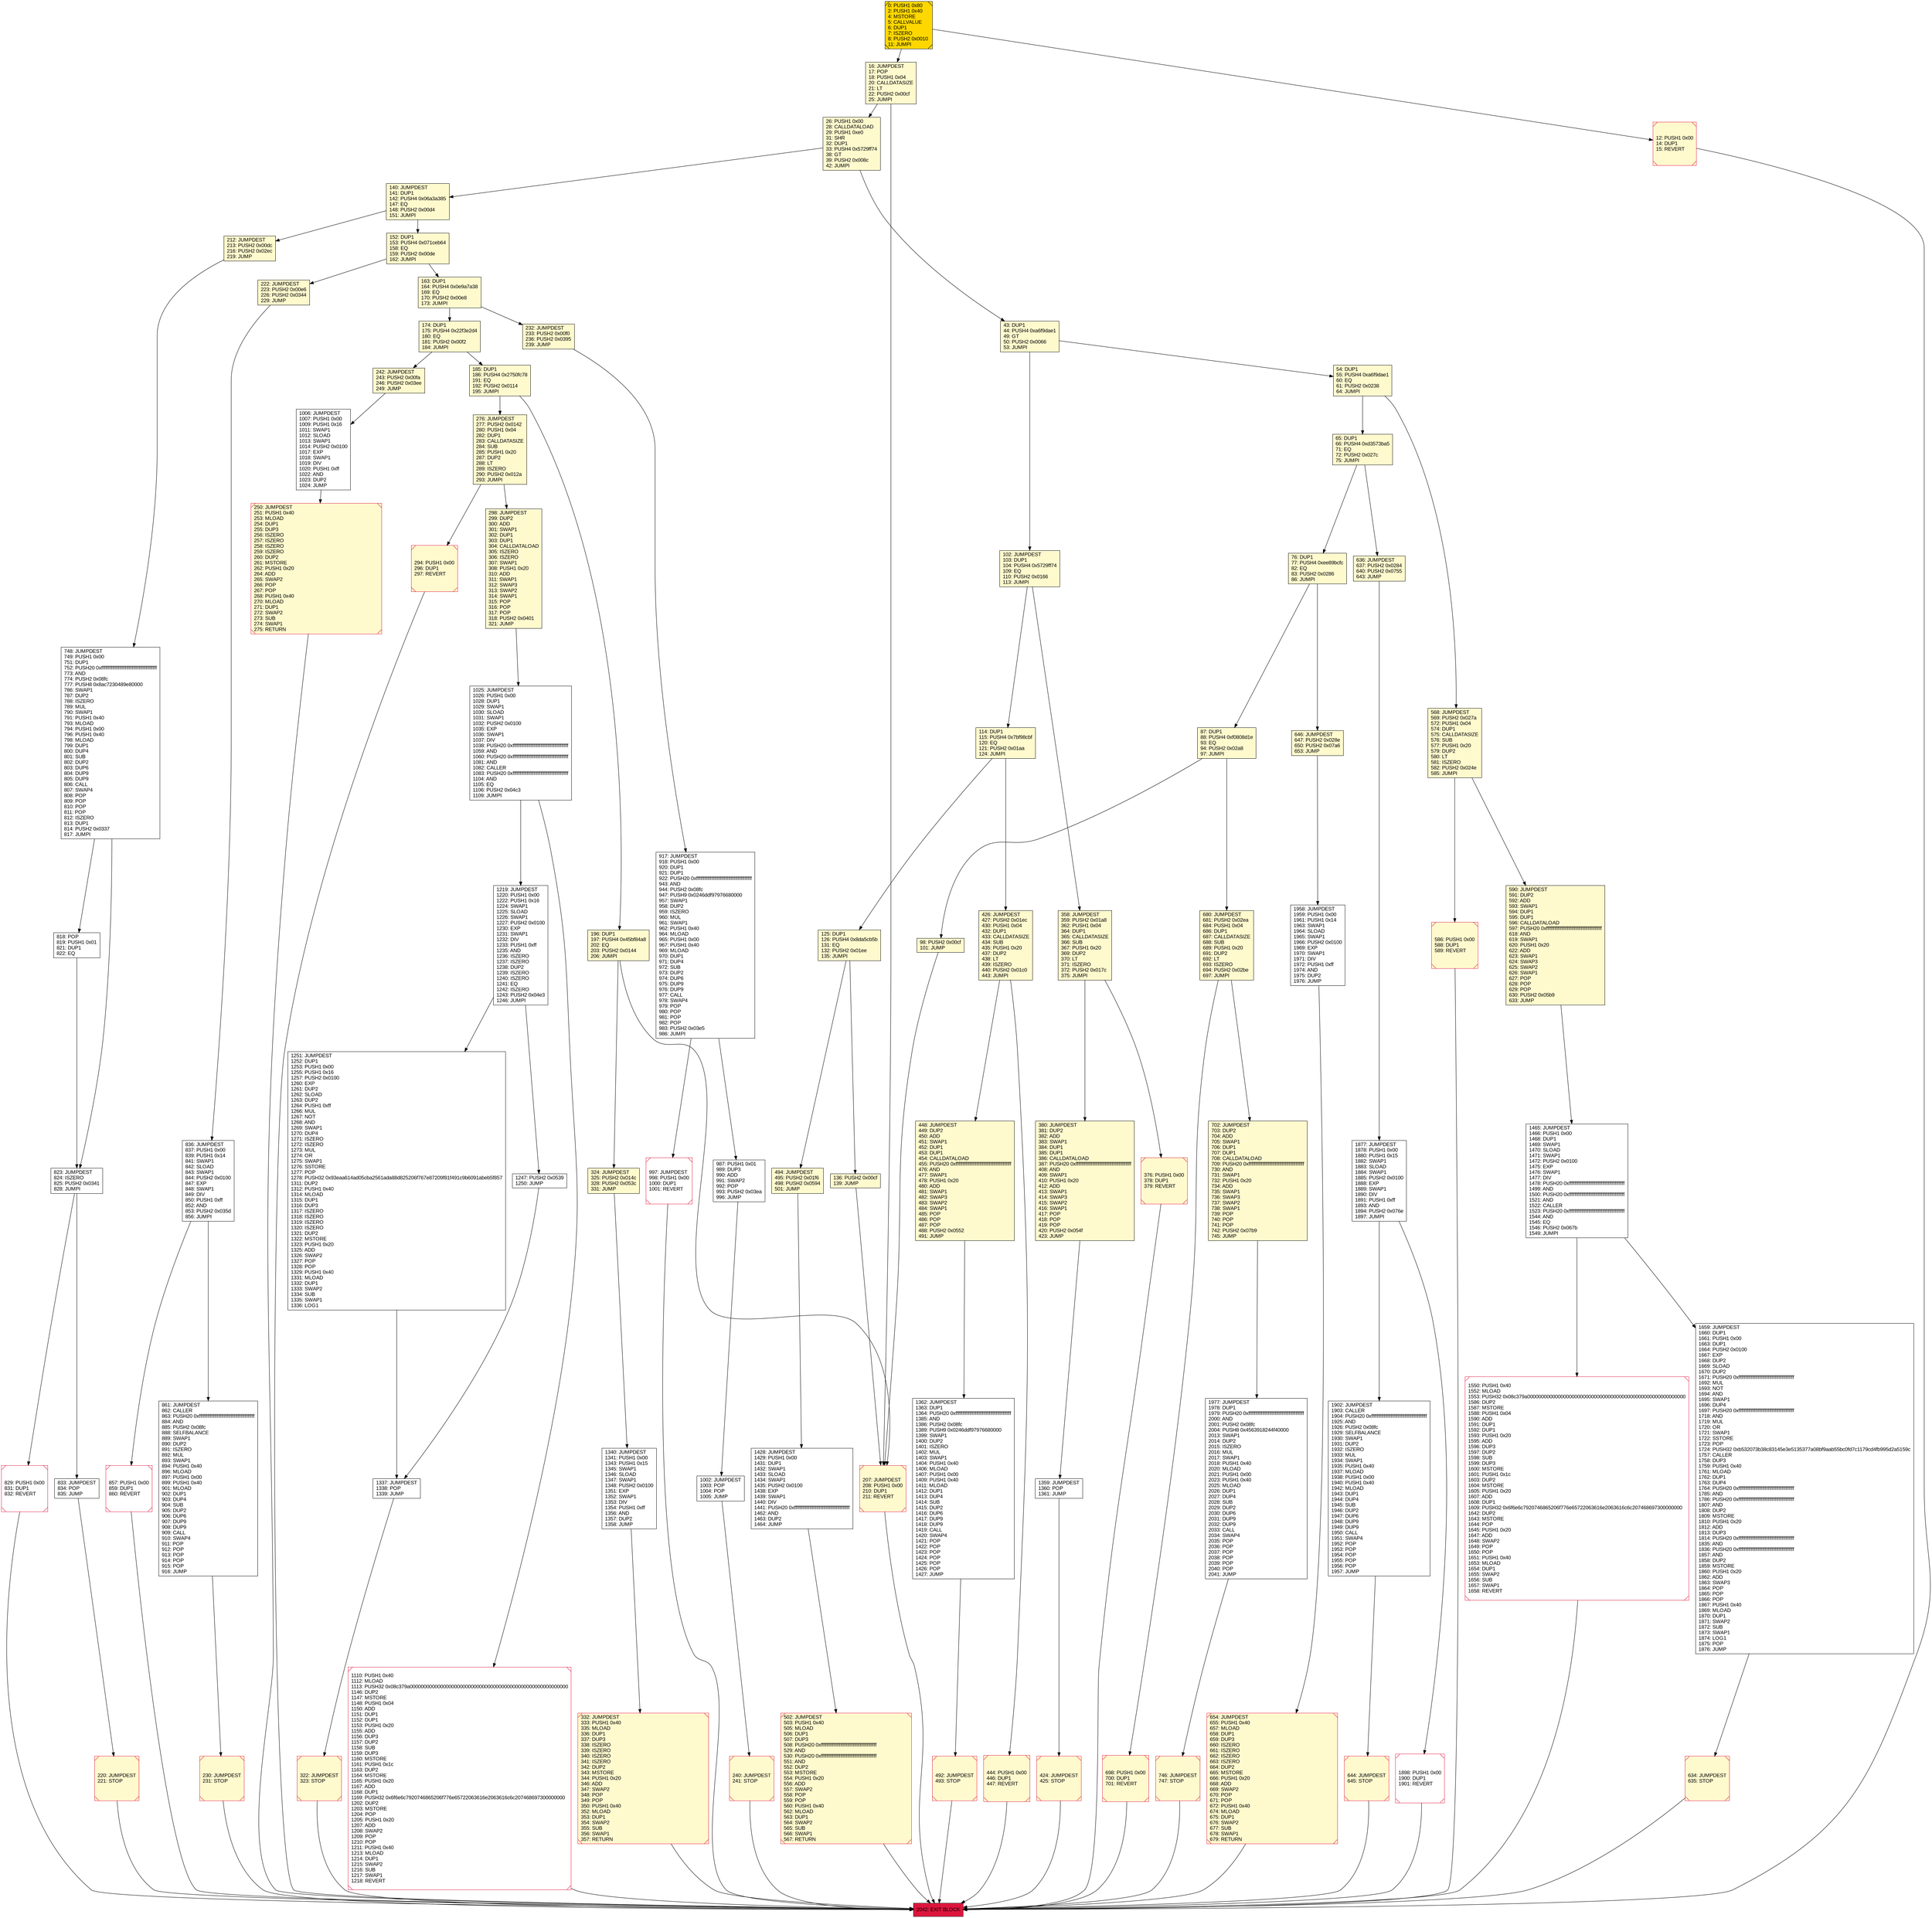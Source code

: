 digraph G {
bgcolor=transparent rankdir=UD;
node [shape=box style=filled color=black fillcolor=white fontname=arial fontcolor=black];
1251 [label="1251: JUMPDEST\l1252: DUP1\l1253: PUSH1 0x00\l1255: PUSH1 0x16\l1257: PUSH2 0x0100\l1260: EXP\l1261: DUP2\l1262: SLOAD\l1263: DUP2\l1264: PUSH1 0xff\l1266: MUL\l1267: NOT\l1268: AND\l1269: SWAP1\l1270: DUP4\l1271: ISZERO\l1272: ISZERO\l1273: MUL\l1274: OR\l1275: SWAP1\l1276: SSTORE\l1277: POP\l1278: PUSH32 0x93eaa614ad05cba2561ada88d825206f767e87209f81f491c9b6091abeb5f857\l1311: DUP2\l1312: PUSH1 0x40\l1314: MLOAD\l1315: DUP1\l1316: DUP3\l1317: ISZERO\l1318: ISZERO\l1319: ISZERO\l1320: ISZERO\l1321: DUP2\l1322: MSTORE\l1323: PUSH1 0x20\l1325: ADD\l1326: SWAP2\l1327: POP\l1328: POP\l1329: PUSH1 0x40\l1331: MLOAD\l1332: DUP1\l1333: SWAP2\l1334: SUB\l1335: SWAP1\l1336: LOG1\l" ];
65 [label="65: DUP1\l66: PUSH4 0xd3573ba5\l71: EQ\l72: PUSH2 0x027c\l75: JUMPI\l" fillcolor=lemonchiffon ];
426 [label="426: JUMPDEST\l427: PUSH2 0x01ec\l430: PUSH1 0x04\l432: DUP1\l433: CALLDATASIZE\l434: SUB\l435: PUSH1 0x20\l437: DUP2\l438: LT\l439: ISZERO\l440: PUSH2 0x01c0\l443: JUMPI\l" fillcolor=lemonchiffon ];
294 [label="294: PUSH1 0x00\l296: DUP1\l297: REVERT\l" fillcolor=lemonchiffon shape=Msquare color=crimson ];
1025 [label="1025: JUMPDEST\l1026: PUSH1 0x00\l1028: DUP1\l1029: SWAP1\l1030: SLOAD\l1031: SWAP1\l1032: PUSH2 0x0100\l1035: EXP\l1036: SWAP1\l1037: DIV\l1038: PUSH20 0xffffffffffffffffffffffffffffffffffffffff\l1059: AND\l1060: PUSH20 0xffffffffffffffffffffffffffffffffffffffff\l1081: AND\l1082: CALLER\l1083: PUSH20 0xffffffffffffffffffffffffffffffffffffffff\l1104: AND\l1105: EQ\l1106: PUSH2 0x04c3\l1109: JUMPI\l" ];
222 [label="222: JUMPDEST\l223: PUSH2 0x00e6\l226: PUSH2 0x0344\l229: JUMP\l" fillcolor=lemonchiffon ];
276 [label="276: JUMPDEST\l277: PUSH2 0x0142\l280: PUSH1 0x04\l282: DUP1\l283: CALLDATASIZE\l284: SUB\l285: PUSH1 0x20\l287: DUP2\l288: LT\l289: ISZERO\l290: PUSH2 0x012a\l293: JUMPI\l" fillcolor=lemonchiffon ];
646 [label="646: JUMPDEST\l647: PUSH2 0x028e\l650: PUSH2 0x07a6\l653: JUMP\l" fillcolor=lemonchiffon ];
644 [label="644: JUMPDEST\l645: STOP\l" fillcolor=lemonchiffon shape=Msquare color=crimson ];
98 [label="98: PUSH2 0x00cf\l101: JUMP\l" fillcolor=lemonchiffon ];
43 [label="43: DUP1\l44: PUSH4 0xa6f9dae1\l49: GT\l50: PUSH2 0x0066\l53: JUMPI\l" fillcolor=lemonchiffon ];
174 [label="174: DUP1\l175: PUSH4 0x22f3e2d4\l180: EQ\l181: PUSH2 0x00f2\l184: JUMPI\l" fillcolor=lemonchiffon ];
125 [label="125: DUP1\l126: PUSH4 0x8da5cb5b\l131: EQ\l132: PUSH2 0x01ee\l135: JUMPI\l" fillcolor=lemonchiffon ];
748 [label="748: JUMPDEST\l749: PUSH1 0x00\l751: DUP1\l752: PUSH20 0xffffffffffffffffffffffffffffffffffffffff\l773: AND\l774: PUSH2 0x08fc\l777: PUSH8 0x8ac7230489e80000\l786: SWAP1\l787: DUP2\l788: ISZERO\l789: MUL\l790: SWAP1\l791: PUSH1 0x40\l793: MLOAD\l794: PUSH1 0x00\l796: PUSH1 0x40\l798: MLOAD\l799: DUP1\l800: DUP4\l801: SUB\l802: DUP2\l803: DUP6\l804: DUP9\l805: DUP9\l806: CALL\l807: SWAP4\l808: POP\l809: POP\l810: POP\l811: POP\l812: ISZERO\l813: DUP1\l814: PUSH2 0x0337\l817: JUMPI\l" ];
1902 [label="1902: JUMPDEST\l1903: CALLER\l1904: PUSH20 0xffffffffffffffffffffffffffffffffffffffff\l1925: AND\l1926: PUSH2 0x08fc\l1929: SELFBALANCE\l1930: SWAP1\l1931: DUP2\l1932: ISZERO\l1933: MUL\l1934: SWAP1\l1935: PUSH1 0x40\l1937: MLOAD\l1938: PUSH1 0x00\l1940: PUSH1 0x40\l1942: MLOAD\l1943: DUP1\l1944: DUP4\l1945: SUB\l1946: DUP2\l1947: DUP6\l1948: DUP9\l1949: DUP9\l1950: CALL\l1951: SWAP4\l1952: POP\l1953: POP\l1954: POP\l1955: POP\l1956: POP\l1957: JUMP\l" ];
212 [label="212: JUMPDEST\l213: PUSH2 0x00dc\l216: PUSH2 0x02ec\l219: JUMP\l" fillcolor=lemonchiffon ];
0 [label="0: PUSH1 0x80\l2: PUSH1 0x40\l4: MSTORE\l5: CALLVALUE\l6: DUP1\l7: ISZERO\l8: PUSH2 0x0010\l11: JUMPI\l" fillcolor=lemonchiffon shape=Msquare fillcolor=gold ];
917 [label="917: JUMPDEST\l918: PUSH1 0x00\l920: DUP1\l921: DUP1\l922: PUSH20 0xffffffffffffffffffffffffffffffffffffffff\l943: AND\l944: PUSH2 0x08fc\l947: PUSH9 0x0246ddf97976680000\l957: SWAP1\l958: DUP2\l959: ISZERO\l960: MUL\l961: SWAP1\l962: PUSH1 0x40\l964: MLOAD\l965: PUSH1 0x00\l967: PUSH1 0x40\l969: MLOAD\l970: DUP1\l971: DUP4\l972: SUB\l973: DUP2\l974: DUP6\l975: DUP9\l976: DUP9\l977: CALL\l978: SWAP4\l979: POP\l980: POP\l981: POP\l982: POP\l983: PUSH2 0x03e5\l986: JUMPI\l" ];
698 [label="698: PUSH1 0x00\l700: DUP1\l701: REVERT\l" fillcolor=lemonchiffon shape=Msquare color=crimson ];
829 [label="829: PUSH1 0x00\l831: DUP1\l832: REVERT\l" shape=Msquare color=crimson ];
444 [label="444: PUSH1 0x00\l446: DUP1\l447: REVERT\l" fillcolor=lemonchiffon shape=Msquare color=crimson ];
1337 [label="1337: JUMPDEST\l1338: POP\l1339: JUMP\l" ];
1002 [label="1002: JUMPDEST\l1003: POP\l1004: POP\l1005: JUMP\l" ];
140 [label="140: JUMPDEST\l141: DUP1\l142: PUSH4 0x06a3a385\l147: EQ\l148: PUSH2 0x00d4\l151: JUMPI\l" fillcolor=lemonchiffon ];
1428 [label="1428: JUMPDEST\l1429: PUSH1 0x00\l1431: DUP1\l1432: SWAP1\l1433: SLOAD\l1434: SWAP1\l1435: PUSH2 0x0100\l1438: EXP\l1439: SWAP1\l1440: DIV\l1441: PUSH20 0xffffffffffffffffffffffffffffffffffffffff\l1462: AND\l1463: DUP2\l1464: JUMP\l" ];
861 [label="861: JUMPDEST\l862: CALLER\l863: PUSH20 0xffffffffffffffffffffffffffffffffffffffff\l884: AND\l885: PUSH2 0x08fc\l888: SELFBALANCE\l889: SWAP1\l890: DUP2\l891: ISZERO\l892: MUL\l893: SWAP1\l894: PUSH1 0x40\l896: MLOAD\l897: PUSH1 0x00\l899: PUSH1 0x40\l901: MLOAD\l902: DUP1\l903: DUP4\l904: SUB\l905: DUP2\l906: DUP6\l907: DUP9\l908: DUP9\l909: CALL\l910: SWAP4\l911: POP\l912: POP\l913: POP\l914: POP\l915: POP\l916: JUMP\l" ];
1247 [label="1247: PUSH2 0x0539\l1250: JUMP\l" ];
502 [label="502: JUMPDEST\l503: PUSH1 0x40\l505: MLOAD\l506: DUP1\l507: DUP3\l508: PUSH20 0xffffffffffffffffffffffffffffffffffffffff\l529: AND\l530: PUSH20 0xffffffffffffffffffffffffffffffffffffffff\l551: AND\l552: DUP2\l553: MSTORE\l554: PUSH1 0x20\l556: ADD\l557: SWAP2\l558: POP\l559: POP\l560: PUSH1 0x40\l562: MLOAD\l563: DUP1\l564: SWAP2\l565: SUB\l566: SWAP1\l567: RETURN\l" fillcolor=lemonchiffon shape=Msquare color=crimson ];
102 [label="102: JUMPDEST\l103: DUP1\l104: PUSH4 0x5729ff74\l109: EQ\l110: PUSH2 0x0166\l113: JUMPI\l" fillcolor=lemonchiffon ];
1362 [label="1362: JUMPDEST\l1363: DUP1\l1364: PUSH20 0xffffffffffffffffffffffffffffffffffffffff\l1385: AND\l1386: PUSH2 0x08fc\l1389: PUSH9 0x0246ddf97976680000\l1399: SWAP1\l1400: DUP2\l1401: ISZERO\l1402: MUL\l1403: SWAP1\l1404: PUSH1 0x40\l1406: MLOAD\l1407: PUSH1 0x00\l1409: PUSH1 0x40\l1411: MLOAD\l1412: DUP1\l1413: DUP4\l1414: SUB\l1415: DUP2\l1416: DUP6\l1417: DUP9\l1418: DUP9\l1419: CALL\l1420: SWAP4\l1421: POP\l1422: POP\l1423: POP\l1424: POP\l1425: POP\l1426: POP\l1427: JUMP\l" ];
114 [label="114: DUP1\l115: PUSH4 0x7bf98cbf\l120: EQ\l121: PUSH2 0x01aa\l124: JUMPI\l" fillcolor=lemonchiffon ];
1340 [label="1340: JUMPDEST\l1341: PUSH1 0x00\l1343: PUSH1 0x15\l1345: SWAP1\l1346: SLOAD\l1347: SWAP1\l1348: PUSH2 0x0100\l1351: EXP\l1352: SWAP1\l1353: DIV\l1354: PUSH1 0xff\l1356: AND\l1357: DUP2\l1358: JUMP\l" ];
818 [label="818: POP\l819: PUSH1 0x01\l821: DUP1\l822: EQ\l" ];
12 [label="12: PUSH1 0x00\l14: DUP1\l15: REVERT\l" fillcolor=lemonchiffon shape=Msquare color=crimson ];
494 [label="494: JUMPDEST\l495: PUSH2 0x01f6\l498: PUSH2 0x0594\l501: JUMP\l" fillcolor=lemonchiffon ];
196 [label="196: DUP1\l197: PUSH4 0x45bf84a8\l202: EQ\l203: PUSH2 0x0144\l206: JUMPI\l" fillcolor=lemonchiffon ];
324 [label="324: JUMPDEST\l325: PUSH2 0x014c\l328: PUSH2 0x053c\l331: JUMP\l" fillcolor=lemonchiffon ];
1006 [label="1006: JUMPDEST\l1007: PUSH1 0x00\l1009: PUSH1 0x16\l1011: SWAP1\l1012: SLOAD\l1013: SWAP1\l1014: PUSH2 0x0100\l1017: EXP\l1018: SWAP1\l1019: DIV\l1020: PUSH1 0xff\l1022: AND\l1023: DUP2\l1024: JUMP\l" ];
448 [label="448: JUMPDEST\l449: DUP2\l450: ADD\l451: SWAP1\l452: DUP1\l453: DUP1\l454: CALLDATALOAD\l455: PUSH20 0xffffffffffffffffffffffffffffffffffffffff\l476: AND\l477: SWAP1\l478: PUSH1 0x20\l480: ADD\l481: SWAP1\l482: SWAP3\l483: SWAP2\l484: SWAP1\l485: POP\l486: POP\l487: POP\l488: PUSH2 0x0552\l491: JUMP\l" fillcolor=lemonchiffon ];
590 [label="590: JUMPDEST\l591: DUP2\l592: ADD\l593: SWAP1\l594: DUP1\l595: DUP1\l596: CALLDATALOAD\l597: PUSH20 0xffffffffffffffffffffffffffffffffffffffff\l618: AND\l619: SWAP1\l620: PUSH1 0x20\l622: ADD\l623: SWAP1\l624: SWAP3\l625: SWAP2\l626: SWAP1\l627: POP\l628: POP\l629: POP\l630: PUSH2 0x05b9\l633: JUMP\l" fillcolor=lemonchiffon ];
654 [label="654: JUMPDEST\l655: PUSH1 0x40\l657: MLOAD\l658: DUP1\l659: DUP3\l660: ISZERO\l661: ISZERO\l662: ISZERO\l663: ISZERO\l664: DUP2\l665: MSTORE\l666: PUSH1 0x20\l668: ADD\l669: SWAP2\l670: POP\l671: POP\l672: PUSH1 0x40\l674: MLOAD\l675: DUP1\l676: SWAP2\l677: SUB\l678: SWAP1\l679: RETURN\l" fillcolor=lemonchiffon shape=Msquare color=crimson ];
1110 [label="1110: PUSH1 0x40\l1112: MLOAD\l1113: PUSH32 0x08c379a000000000000000000000000000000000000000000000000000000000\l1146: DUP2\l1147: MSTORE\l1148: PUSH1 0x04\l1150: ADD\l1151: DUP1\l1152: DUP1\l1153: PUSH1 0x20\l1155: ADD\l1156: DUP3\l1157: DUP2\l1158: SUB\l1159: DUP3\l1160: MSTORE\l1161: PUSH1 0x1c\l1163: DUP2\l1164: MSTORE\l1165: PUSH1 0x20\l1167: ADD\l1168: DUP1\l1169: PUSH32 0x6f6e6c7920746865206f776e65722063616e2063616c6c207468697300000000\l1202: DUP2\l1203: MSTORE\l1204: POP\l1205: PUSH1 0x20\l1207: ADD\l1208: SWAP2\l1209: POP\l1210: POP\l1211: PUSH1 0x40\l1213: MLOAD\l1214: DUP1\l1215: SWAP2\l1216: SUB\l1217: SWAP1\l1218: REVERT\l" shape=Msquare color=crimson ];
380 [label="380: JUMPDEST\l381: DUP2\l382: ADD\l383: SWAP1\l384: DUP1\l385: DUP1\l386: CALLDATALOAD\l387: PUSH20 0xffffffffffffffffffffffffffffffffffffffff\l408: AND\l409: SWAP1\l410: PUSH1 0x20\l412: ADD\l413: SWAP1\l414: SWAP3\l415: SWAP2\l416: SWAP1\l417: POP\l418: POP\l419: POP\l420: PUSH2 0x054f\l423: JUMP\l" fillcolor=lemonchiffon ];
424 [label="424: JUMPDEST\l425: STOP\l" fillcolor=lemonchiffon shape=Msquare color=crimson ];
54 [label="54: DUP1\l55: PUSH4 0xa6f9dae1\l60: EQ\l61: PUSH2 0x0238\l64: JUMPI\l" fillcolor=lemonchiffon ];
1958 [label="1958: JUMPDEST\l1959: PUSH1 0x00\l1961: PUSH1 0x14\l1963: SWAP1\l1964: SLOAD\l1965: SWAP1\l1966: PUSH2 0x0100\l1969: EXP\l1970: SWAP1\l1971: DIV\l1972: PUSH1 0xff\l1974: AND\l1975: DUP2\l1976: JUMP\l" ];
250 [label="250: JUMPDEST\l251: PUSH1 0x40\l253: MLOAD\l254: DUP1\l255: DUP3\l256: ISZERO\l257: ISZERO\l258: ISZERO\l259: ISZERO\l260: DUP2\l261: MSTORE\l262: PUSH1 0x20\l264: ADD\l265: SWAP2\l266: POP\l267: POP\l268: PUSH1 0x40\l270: MLOAD\l271: DUP1\l272: SWAP2\l273: SUB\l274: SWAP1\l275: RETURN\l" fillcolor=lemonchiffon shape=Msquare color=crimson ];
1219 [label="1219: JUMPDEST\l1220: PUSH1 0x00\l1222: PUSH1 0x16\l1224: SWAP1\l1225: SLOAD\l1226: SWAP1\l1227: PUSH2 0x0100\l1230: EXP\l1231: SWAP1\l1232: DIV\l1233: PUSH1 0xff\l1235: AND\l1236: ISZERO\l1237: ISZERO\l1238: DUP2\l1239: ISZERO\l1240: ISZERO\l1241: EQ\l1242: ISZERO\l1243: PUSH2 0x04e3\l1246: JUMPI\l" ];
298 [label="298: JUMPDEST\l299: DUP2\l300: ADD\l301: SWAP1\l302: DUP1\l303: DUP1\l304: CALLDATALOAD\l305: ISZERO\l306: ISZERO\l307: SWAP1\l308: PUSH1 0x20\l310: ADD\l311: SWAP1\l312: SWAP3\l313: SWAP2\l314: SWAP1\l315: POP\l316: POP\l317: POP\l318: PUSH2 0x0401\l321: JUMP\l" fillcolor=lemonchiffon ];
152 [label="152: DUP1\l153: PUSH4 0x071ceb64\l158: EQ\l159: PUSH2 0x00de\l162: JUMPI\l" fillcolor=lemonchiffon ];
220 [label="220: JUMPDEST\l221: STOP\l" fillcolor=lemonchiffon shape=Msquare color=crimson ];
207 [label="207: JUMPDEST\l208: PUSH1 0x00\l210: DUP1\l211: REVERT\l" fillcolor=lemonchiffon shape=Msquare color=crimson ];
987 [label="987: PUSH1 0x01\l989: DUP3\l990: ADD\l991: SWAP2\l992: POP\l993: PUSH2 0x03ea\l996: JUMP\l" ];
1898 [label="1898: PUSH1 0x00\l1900: DUP1\l1901: REVERT\l" shape=Msquare color=crimson ];
16 [label="16: JUMPDEST\l17: POP\l18: PUSH1 0x04\l20: CALLDATASIZE\l21: LT\l22: PUSH2 0x00cf\l25: JUMPI\l" fillcolor=lemonchiffon ];
163 [label="163: DUP1\l164: PUSH4 0x0e9a7a38\l169: EQ\l170: PUSH2 0x00e8\l173: JUMPI\l" fillcolor=lemonchiffon ];
1659 [label="1659: JUMPDEST\l1660: DUP1\l1661: PUSH1 0x00\l1663: DUP1\l1664: PUSH2 0x0100\l1667: EXP\l1668: DUP2\l1669: SLOAD\l1670: DUP2\l1671: PUSH20 0xffffffffffffffffffffffffffffffffffffffff\l1692: MUL\l1693: NOT\l1694: AND\l1695: SWAP1\l1696: DUP4\l1697: PUSH20 0xffffffffffffffffffffffffffffffffffffffff\l1718: AND\l1719: MUL\l1720: OR\l1721: SWAP1\l1722: SSTORE\l1723: POP\l1724: PUSH32 0xb532073b38c83145e3e5135377a08bf9aab55bc0fd7c1179cd4fb995d2a5159c\l1757: CALLER\l1758: DUP3\l1759: PUSH1 0x40\l1761: MLOAD\l1762: DUP1\l1763: DUP4\l1764: PUSH20 0xffffffffffffffffffffffffffffffffffffffff\l1785: AND\l1786: PUSH20 0xffffffffffffffffffffffffffffffffffffffff\l1807: AND\l1808: DUP2\l1809: MSTORE\l1810: PUSH1 0x20\l1812: ADD\l1813: DUP3\l1814: PUSH20 0xffffffffffffffffffffffffffffffffffffffff\l1835: AND\l1836: PUSH20 0xffffffffffffffffffffffffffffffffffffffff\l1857: AND\l1858: DUP2\l1859: MSTORE\l1860: PUSH1 0x20\l1862: ADD\l1863: SWAP3\l1864: POP\l1865: POP\l1866: POP\l1867: PUSH1 0x40\l1869: MLOAD\l1870: DUP1\l1871: SWAP2\l1872: SUB\l1873: SWAP1\l1874: LOG1\l1875: POP\l1876: JUMP\l" ];
1877 [label="1877: JUMPDEST\l1878: PUSH1 0x00\l1880: PUSH1 0x15\l1882: SWAP1\l1883: SLOAD\l1884: SWAP1\l1885: PUSH2 0x0100\l1888: EXP\l1889: SWAP1\l1890: DIV\l1891: PUSH1 0xff\l1893: AND\l1894: PUSH2 0x076e\l1897: JUMPI\l" ];
823 [label="823: JUMPDEST\l824: ISZERO\l825: PUSH2 0x0341\l828: JUMPI\l" ];
26 [label="26: PUSH1 0x00\l28: CALLDATALOAD\l29: PUSH1 0xe0\l31: SHR\l32: DUP1\l33: PUSH4 0x5729ff74\l38: GT\l39: PUSH2 0x008c\l42: JUMPI\l" fillcolor=lemonchiffon ];
322 [label="322: JUMPDEST\l323: STOP\l" fillcolor=lemonchiffon shape=Msquare color=crimson ];
242 [label="242: JUMPDEST\l243: PUSH2 0x00fa\l246: PUSH2 0x03ee\l249: JUMP\l" fillcolor=lemonchiffon ];
376 [label="376: PUSH1 0x00\l378: DUP1\l379: REVERT\l" fillcolor=lemonchiffon shape=Msquare color=crimson ];
232 [label="232: JUMPDEST\l233: PUSH2 0x00f0\l236: PUSH2 0x0395\l239: JUMP\l" fillcolor=lemonchiffon ];
836 [label="836: JUMPDEST\l837: PUSH1 0x00\l839: PUSH1 0x14\l841: SWAP1\l842: SLOAD\l843: SWAP1\l844: PUSH2 0x0100\l847: EXP\l848: SWAP1\l849: DIV\l850: PUSH1 0xff\l852: AND\l853: PUSH2 0x035d\l856: JUMPI\l" ];
1465 [label="1465: JUMPDEST\l1466: PUSH1 0x00\l1468: DUP1\l1469: SWAP1\l1470: SLOAD\l1471: SWAP1\l1472: PUSH2 0x0100\l1475: EXP\l1476: SWAP1\l1477: DIV\l1478: PUSH20 0xffffffffffffffffffffffffffffffffffffffff\l1499: AND\l1500: PUSH20 0xffffffffffffffffffffffffffffffffffffffff\l1521: AND\l1522: CALLER\l1523: PUSH20 0xffffffffffffffffffffffffffffffffffffffff\l1544: AND\l1545: EQ\l1546: PUSH2 0x067b\l1549: JUMPI\l" ];
1977 [label="1977: JUMPDEST\l1978: DUP1\l1979: PUSH20 0xffffffffffffffffffffffffffffffffffffffff\l2000: AND\l2001: PUSH2 0x08fc\l2004: PUSH8 0x4563918244f40000\l2013: SWAP1\l2014: DUP2\l2015: ISZERO\l2016: MUL\l2017: SWAP1\l2018: PUSH1 0x40\l2020: MLOAD\l2021: PUSH1 0x00\l2023: PUSH1 0x40\l2025: MLOAD\l2026: DUP1\l2027: DUP4\l2028: SUB\l2029: DUP2\l2030: DUP6\l2031: DUP9\l2032: DUP9\l2033: CALL\l2034: SWAP4\l2035: POP\l2036: POP\l2037: POP\l2038: POP\l2039: POP\l2040: POP\l2041: JUMP\l" ];
997 [label="997: JUMPDEST\l998: PUSH1 0x00\l1000: DUP1\l1001: REVERT\l" shape=Msquare color=crimson ];
185 [label="185: DUP1\l186: PUSH4 0x2750fc78\l191: EQ\l192: PUSH2 0x0114\l195: JUMPI\l" fillcolor=lemonchiffon ];
240 [label="240: JUMPDEST\l241: STOP\l" fillcolor=lemonchiffon shape=Msquare color=crimson ];
702 [label="702: JUMPDEST\l703: DUP2\l704: ADD\l705: SWAP1\l706: DUP1\l707: DUP1\l708: CALLDATALOAD\l709: PUSH20 0xffffffffffffffffffffffffffffffffffffffff\l730: AND\l731: SWAP1\l732: PUSH1 0x20\l734: ADD\l735: SWAP1\l736: SWAP3\l737: SWAP2\l738: SWAP1\l739: POP\l740: POP\l741: POP\l742: PUSH2 0x07b9\l745: JUMP\l" fillcolor=lemonchiffon ];
358 [label="358: JUMPDEST\l359: PUSH2 0x01a8\l362: PUSH1 0x04\l364: DUP1\l365: CALLDATASIZE\l366: SUB\l367: PUSH1 0x20\l369: DUP2\l370: LT\l371: ISZERO\l372: PUSH2 0x017c\l375: JUMPI\l" fillcolor=lemonchiffon ];
833 [label="833: JUMPDEST\l834: POP\l835: JUMP\l" ];
1359 [label="1359: JUMPDEST\l1360: POP\l1361: JUMP\l" ];
1550 [label="1550: PUSH1 0x40\l1552: MLOAD\l1553: PUSH32 0x08c379a000000000000000000000000000000000000000000000000000000000\l1586: DUP2\l1587: MSTORE\l1588: PUSH1 0x04\l1590: ADD\l1591: DUP1\l1592: DUP1\l1593: PUSH1 0x20\l1595: ADD\l1596: DUP3\l1597: DUP2\l1598: SUB\l1599: DUP3\l1600: MSTORE\l1601: PUSH1 0x1c\l1603: DUP2\l1604: MSTORE\l1605: PUSH1 0x20\l1607: ADD\l1608: DUP1\l1609: PUSH32 0x6f6e6c7920746865206f776e65722063616e2063616c6c207468697300000000\l1642: DUP2\l1643: MSTORE\l1644: POP\l1645: PUSH1 0x20\l1647: ADD\l1648: SWAP2\l1649: POP\l1650: POP\l1651: PUSH1 0x40\l1653: MLOAD\l1654: DUP1\l1655: SWAP2\l1656: SUB\l1657: SWAP1\l1658: REVERT\l" shape=Msquare color=crimson ];
568 [label="568: JUMPDEST\l569: PUSH2 0x027a\l572: PUSH1 0x04\l574: DUP1\l575: CALLDATASIZE\l576: SUB\l577: PUSH1 0x20\l579: DUP2\l580: LT\l581: ISZERO\l582: PUSH2 0x024e\l585: JUMPI\l" fillcolor=lemonchiffon ];
586 [label="586: PUSH1 0x00\l588: DUP1\l589: REVERT\l" fillcolor=lemonchiffon shape=Msquare color=crimson ];
636 [label="636: JUMPDEST\l637: PUSH2 0x0284\l640: PUSH2 0x0755\l643: JUMP\l" fillcolor=lemonchiffon ];
634 [label="634: JUMPDEST\l635: STOP\l" fillcolor=lemonchiffon shape=Msquare color=crimson ];
332 [label="332: JUMPDEST\l333: PUSH1 0x40\l335: MLOAD\l336: DUP1\l337: DUP3\l338: ISZERO\l339: ISZERO\l340: ISZERO\l341: ISZERO\l342: DUP2\l343: MSTORE\l344: PUSH1 0x20\l346: ADD\l347: SWAP2\l348: POP\l349: POP\l350: PUSH1 0x40\l352: MLOAD\l353: DUP1\l354: SWAP2\l355: SUB\l356: SWAP1\l357: RETURN\l" fillcolor=lemonchiffon shape=Msquare color=crimson ];
230 [label="230: JUMPDEST\l231: STOP\l" fillcolor=lemonchiffon shape=Msquare color=crimson ];
680 [label="680: JUMPDEST\l681: PUSH2 0x02ea\l684: PUSH1 0x04\l686: DUP1\l687: CALLDATASIZE\l688: SUB\l689: PUSH1 0x20\l691: DUP2\l692: LT\l693: ISZERO\l694: PUSH2 0x02be\l697: JUMPI\l" fillcolor=lemonchiffon ];
87 [label="87: DUP1\l88: PUSH4 0xf0808d1e\l93: EQ\l94: PUSH2 0x02a8\l97: JUMPI\l" fillcolor=lemonchiffon ];
76 [label="76: DUP1\l77: PUSH4 0xee89bcfc\l82: EQ\l83: PUSH2 0x0286\l86: JUMPI\l" fillcolor=lemonchiffon ];
492 [label="492: JUMPDEST\l493: STOP\l" fillcolor=lemonchiffon shape=Msquare color=crimson ];
857 [label="857: PUSH1 0x00\l859: DUP1\l860: REVERT\l" shape=Msquare color=crimson ];
2042 [label="2042: EXIT BLOCK\l" fillcolor=crimson ];
136 [label="136: PUSH2 0x00cf\l139: JUMP\l" fillcolor=lemonchiffon ];
746 [label="746: JUMPDEST\l747: STOP\l" fillcolor=lemonchiffon shape=Msquare color=crimson ];
196 -> 324;
568 -> 586;
857 -> 2042;
324 -> 1340;
1428 -> 502;
448 -> 1362;
1465 -> 1659;
1550 -> 2042;
586 -> 2042;
634 -> 2042;
680 -> 702;
997 -> 2042;
16 -> 26;
1877 -> 1898;
376 -> 2042;
836 -> 857;
322 -> 2042;
833 -> 220;
207 -> 2042;
1898 -> 2042;
823 -> 833;
43 -> 102;
636 -> 1877;
1247 -> 1337;
250 -> 2042;
54 -> 65;
1025 -> 1110;
1877 -> 1902;
232 -> 917;
1219 -> 1251;
654 -> 2042;
1110 -> 2042;
276 -> 298;
1025 -> 1219;
646 -> 1958;
917 -> 987;
0 -> 16;
1359 -> 424;
12 -> 2042;
568 -> 590;
98 -> 207;
1362 -> 492;
502 -> 2042;
87 -> 98;
196 -> 207;
829 -> 2042;
680 -> 698;
1006 -> 250;
140 -> 152;
185 -> 276;
987 -> 1002;
65 -> 76;
76 -> 646;
917 -> 997;
836 -> 861;
294 -> 2042;
818 -> 823;
76 -> 87;
492 -> 2042;
746 -> 2042;
16 -> 207;
87 -> 680;
152 -> 163;
1902 -> 644;
230 -> 2042;
276 -> 294;
332 -> 2042;
494 -> 1428;
212 -> 748;
102 -> 114;
163 -> 232;
240 -> 2042;
426 -> 444;
1251 -> 1337;
1977 -> 746;
114 -> 426;
43 -> 54;
426 -> 448;
136 -> 207;
220 -> 2042;
0 -> 12;
1465 -> 1550;
125 -> 494;
140 -> 212;
702 -> 1977;
114 -> 125;
1659 -> 634;
358 -> 376;
748 -> 818;
102 -> 358;
748 -> 823;
174 -> 242;
26 -> 43;
1002 -> 240;
152 -> 222;
424 -> 2042;
823 -> 829;
1337 -> 322;
185 -> 196;
298 -> 1025;
222 -> 836;
380 -> 1359;
54 -> 568;
861 -> 230;
1340 -> 332;
163 -> 174;
358 -> 380;
698 -> 2042;
1219 -> 1247;
444 -> 2042;
644 -> 2042;
65 -> 636;
590 -> 1465;
125 -> 136;
1958 -> 654;
26 -> 140;
174 -> 185;
242 -> 1006;
}